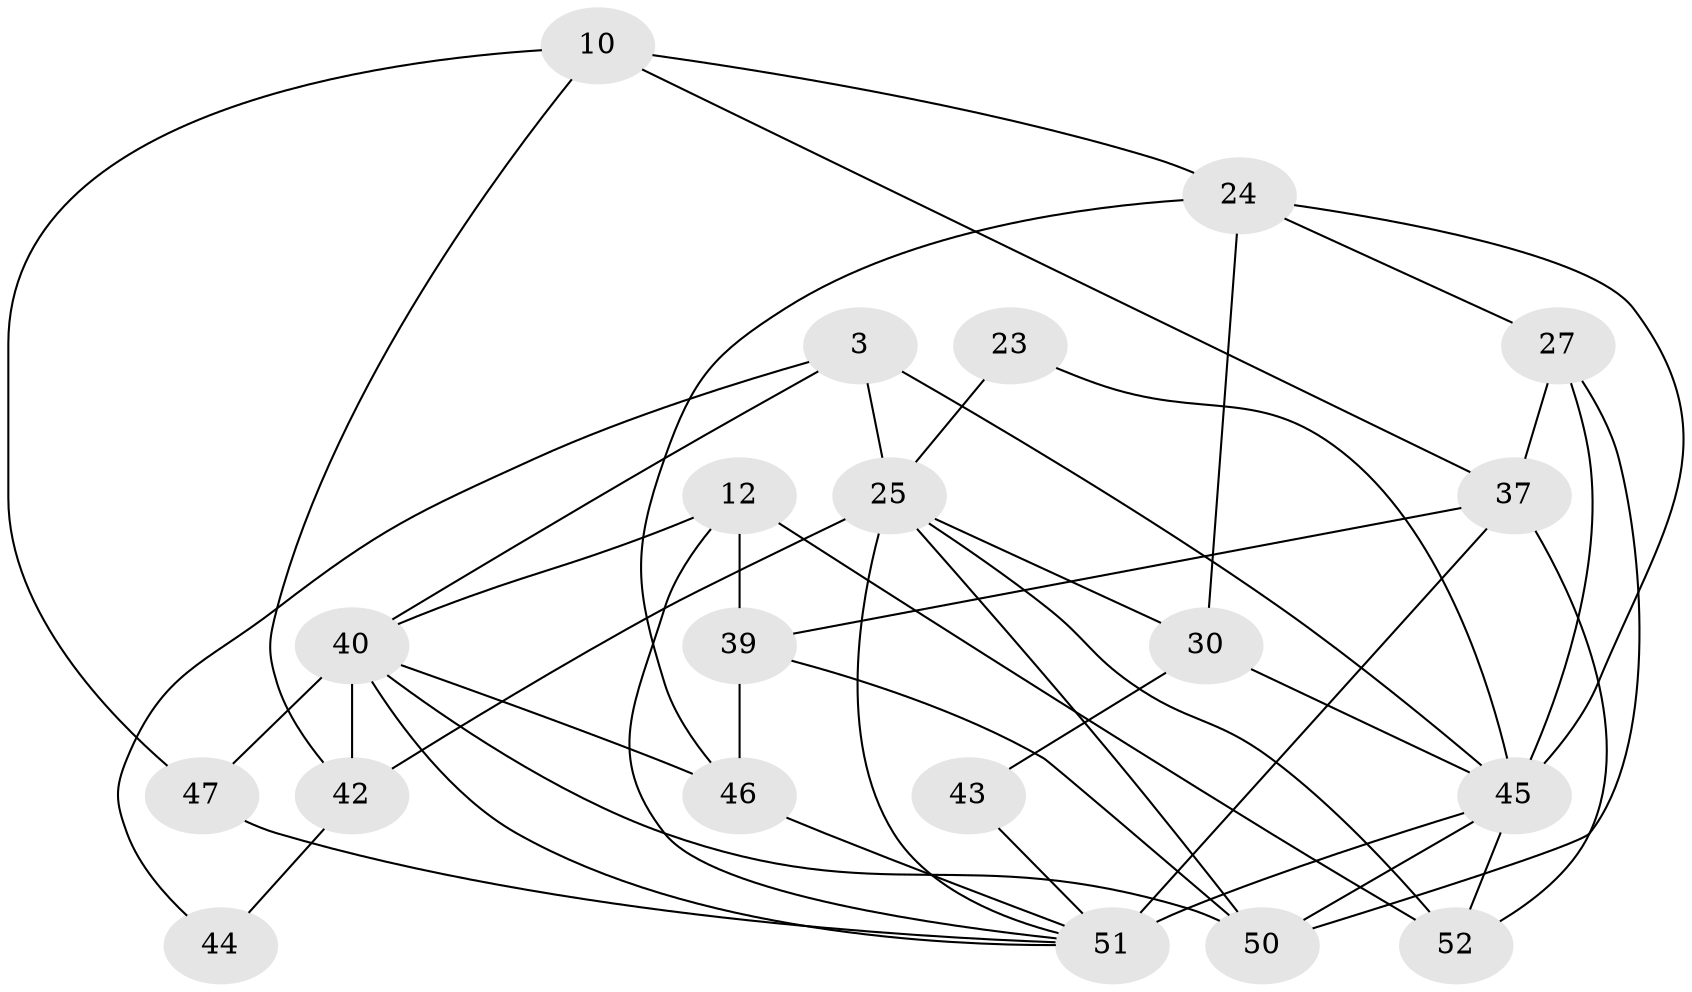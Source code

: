 // original degree distribution, {2: 0.1346153846153846, 4: 0.3076923076923077, 7: 0.038461538461538464, 3: 0.25, 5: 0.17307692307692307, 6: 0.07692307692307693, 8: 0.019230769230769232}
// Generated by graph-tools (version 1.1) at 2025/53/03/04/25 21:53:46]
// undirected, 20 vertices, 45 edges
graph export_dot {
graph [start="1"]
  node [color=gray90,style=filled];
  3;
  10 [super="+7"];
  12;
  23;
  24;
  25 [super="+17"];
  27 [super="+16"];
  30 [super="+4+8"];
  37 [super="+18"];
  39 [super="+14"];
  40 [super="+29+35"];
  42 [super="+28+13"];
  43;
  44 [super="+9"];
  45 [super="+38+41"];
  46;
  47 [super="+33"];
  50 [super="+49"];
  51 [super="+26+31+48"];
  52 [super="+34"];
  3 -- 40;
  3 -- 44 [weight=2];
  3 -- 25 [weight=2];
  3 -- 45 [weight=2];
  10 -- 37;
  10 -- 42;
  10 -- 24;
  10 -- 47;
  12 -- 39 [weight=2];
  12 -- 40;
  12 -- 52;
  12 -- 51;
  23 -- 45 [weight=2];
  23 -- 25;
  24 -- 46;
  24 -- 27;
  24 -- 30 [weight=2];
  24 -- 45;
  25 -- 42 [weight=3];
  25 -- 50;
  25 -- 30;
  25 -- 52;
  25 -- 51;
  27 -- 50;
  27 -- 37;
  27 -- 45;
  30 -- 43;
  30 -- 45 [weight=2];
  37 -- 39;
  37 -- 51 [weight=2];
  37 -- 52;
  39 -- 50 [weight=3];
  39 -- 46;
  40 -- 42 [weight=3];
  40 -- 50;
  40 -- 46;
  40 -- 47 [weight=2];
  40 -- 51;
  42 -- 44 [weight=2];
  43 -- 51;
  45 -- 50 [weight=2];
  45 -- 51 [weight=7];
  45 -- 52;
  46 -- 51;
  47 -- 51 [weight=2];
}

